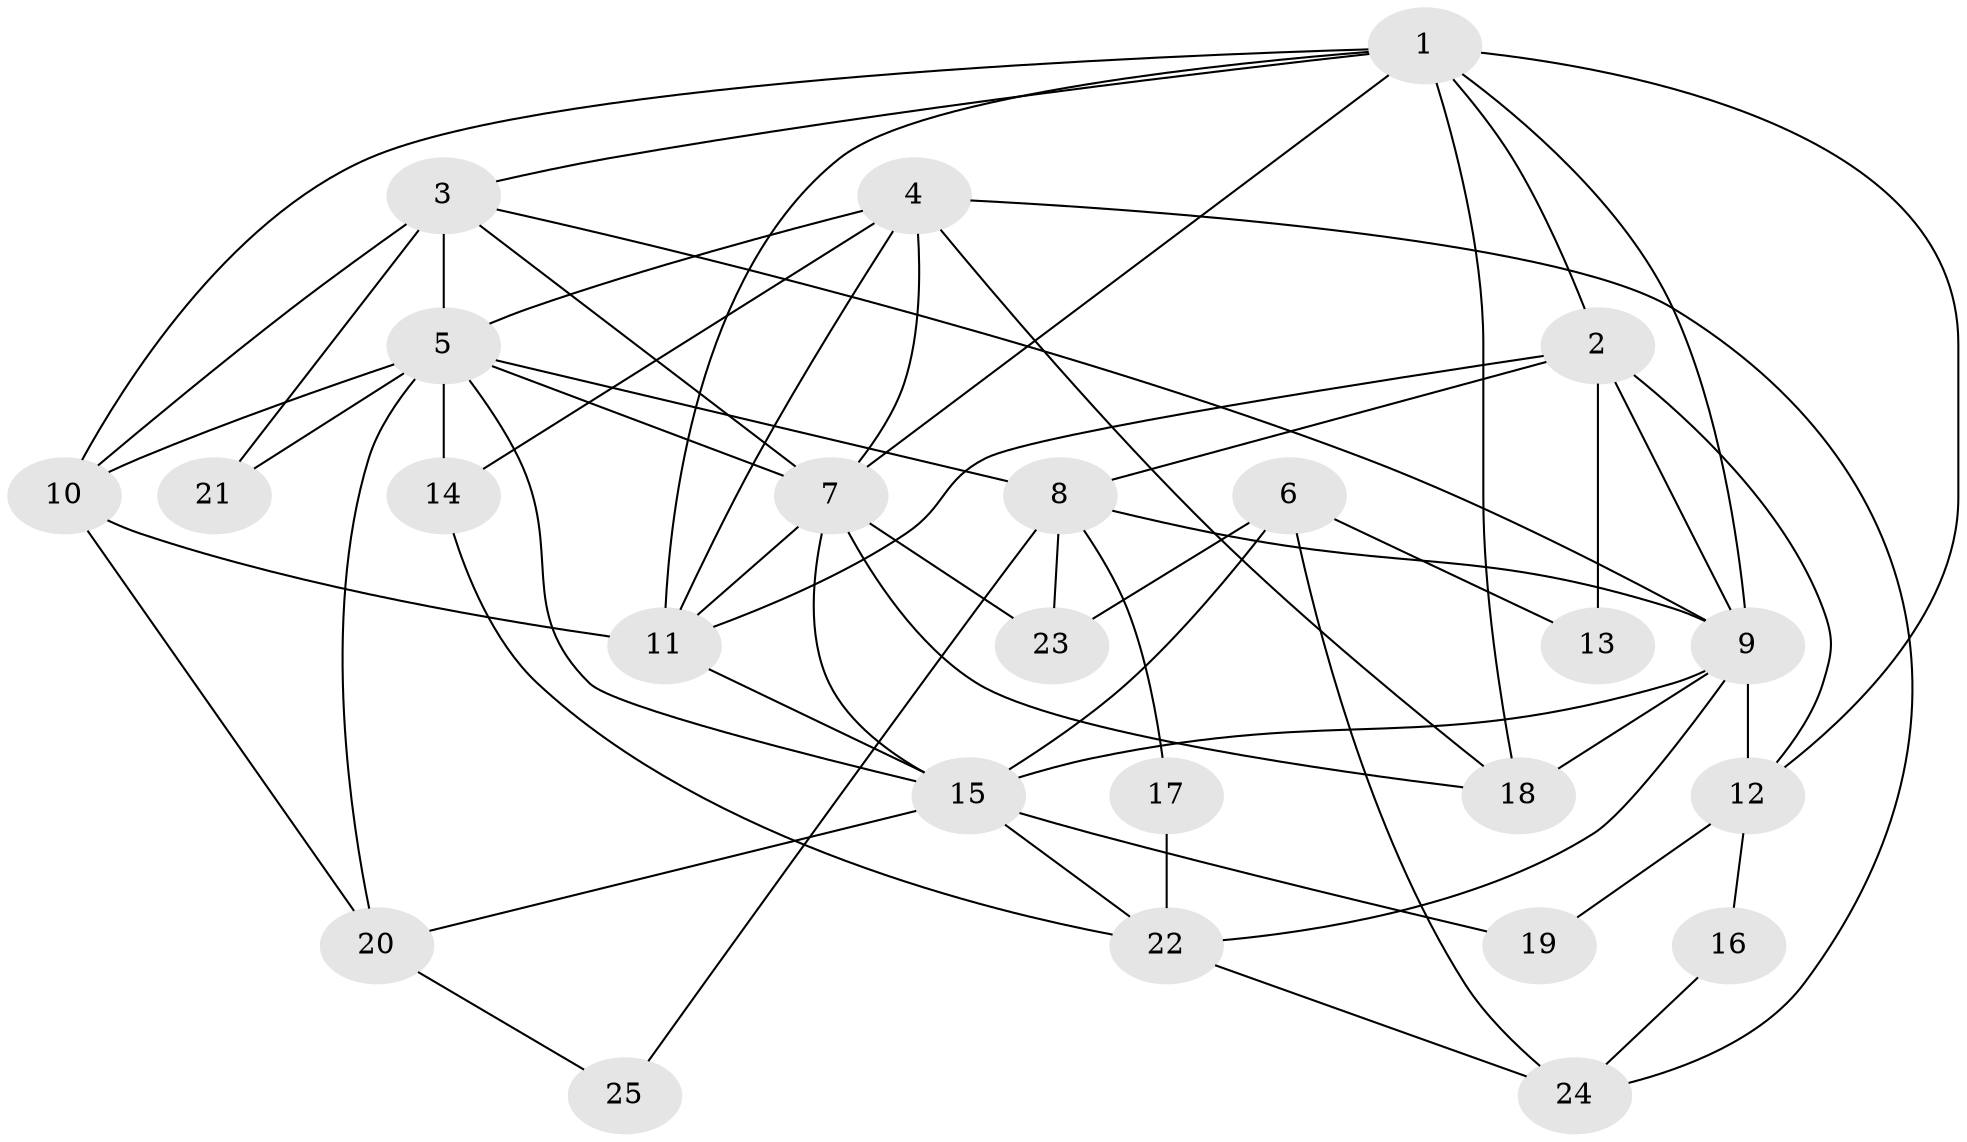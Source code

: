 // original degree distribution, {4: 0.38, 3: 0.26, 6: 0.12, 5: 0.1, 7: 0.04, 2: 0.1}
// Generated by graph-tools (version 1.1) at 2025/51/03/04/25 22:51:21]
// undirected, 25 vertices, 60 edges
graph export_dot {
  node [color=gray90,style=filled];
  1;
  2;
  3;
  4;
  5;
  6;
  7;
  8;
  9;
  10;
  11;
  12;
  13;
  14;
  15;
  16;
  17;
  18;
  19;
  20;
  21;
  22;
  23;
  24;
  25;
  1 -- 2 [weight=2.0];
  1 -- 3 [weight=1.0];
  1 -- 7 [weight=2.0];
  1 -- 9 [weight=1.0];
  1 -- 10 [weight=1.0];
  1 -- 11 [weight=2.0];
  1 -- 12 [weight=2.0];
  1 -- 18 [weight=1.0];
  2 -- 8 [weight=1.0];
  2 -- 9 [weight=2.0];
  2 -- 11 [weight=1.0];
  2 -- 12 [weight=1.0];
  2 -- 13 [weight=1.0];
  3 -- 5 [weight=3.0];
  3 -- 7 [weight=1.0];
  3 -- 9 [weight=1.0];
  3 -- 10 [weight=2.0];
  3 -- 21 [weight=2.0];
  4 -- 5 [weight=1.0];
  4 -- 7 [weight=1.0];
  4 -- 11 [weight=1.0];
  4 -- 14 [weight=1.0];
  4 -- 18 [weight=1.0];
  4 -- 24 [weight=1.0];
  5 -- 7 [weight=2.0];
  5 -- 8 [weight=1.0];
  5 -- 10 [weight=1.0];
  5 -- 14 [weight=1.0];
  5 -- 15 [weight=2.0];
  5 -- 20 [weight=1.0];
  5 -- 21 [weight=1.0];
  6 -- 13 [weight=1.0];
  6 -- 15 [weight=2.0];
  6 -- 23 [weight=1.0];
  6 -- 24 [weight=1.0];
  7 -- 11 [weight=1.0];
  7 -- 15 [weight=1.0];
  7 -- 18 [weight=1.0];
  7 -- 23 [weight=1.0];
  8 -- 9 [weight=1.0];
  8 -- 17 [weight=1.0];
  8 -- 23 [weight=1.0];
  8 -- 25 [weight=1.0];
  9 -- 12 [weight=2.0];
  9 -- 15 [weight=1.0];
  9 -- 18 [weight=1.0];
  9 -- 22 [weight=1.0];
  10 -- 11 [weight=1.0];
  10 -- 20 [weight=1.0];
  11 -- 15 [weight=1.0];
  12 -- 16 [weight=1.0];
  12 -- 19 [weight=1.0];
  14 -- 22 [weight=1.0];
  15 -- 19 [weight=1.0];
  15 -- 20 [weight=1.0];
  15 -- 22 [weight=1.0];
  16 -- 24 [weight=1.0];
  17 -- 22 [weight=1.0];
  20 -- 25 [weight=1.0];
  22 -- 24 [weight=1.0];
}

